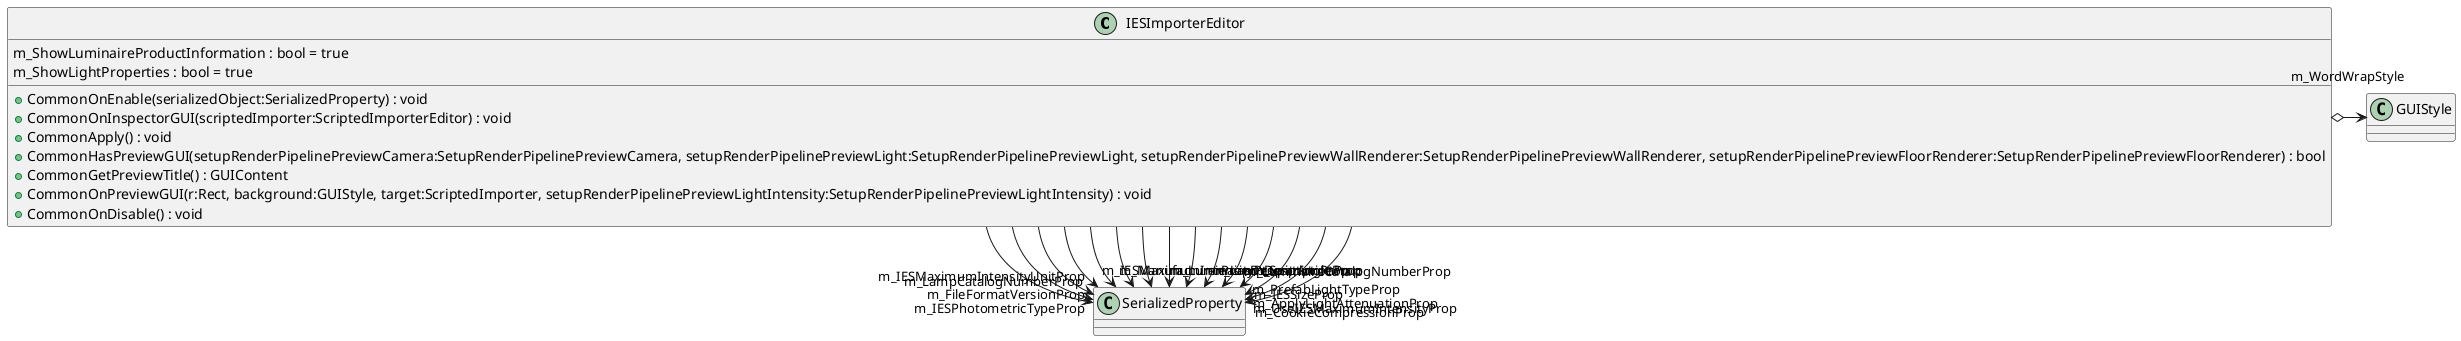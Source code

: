 @startuml
class IESImporterEditor {
    m_ShowLuminaireProductInformation : bool = true
    m_ShowLightProperties : bool = true
    + CommonOnEnable(serializedObject:SerializedProperty) : void
    + CommonOnInspectorGUI(scriptedImporter:ScriptedImporterEditor) : void
    + CommonApply() : void
    + CommonHasPreviewGUI(setupRenderPipelinePreviewCamera:SetupRenderPipelinePreviewCamera, setupRenderPipelinePreviewLight:SetupRenderPipelinePreviewLight, setupRenderPipelinePreviewWallRenderer:SetupRenderPipelinePreviewWallRenderer, setupRenderPipelinePreviewFloorRenderer:SetupRenderPipelinePreviewFloorRenderer) : bool
    + CommonGetPreviewTitle() : GUIContent
    + CommonOnPreviewGUI(r:Rect, background:GUIStyle, target:ScriptedImporter, setupRenderPipelinePreviewLightIntensity:SetupRenderPipelinePreviewLightIntensity) : void
    + CommonOnDisable() : void
}
IESImporterEditor o-> "m_WordWrapStyle" GUIStyle
IESImporterEditor --> "m_FileFormatVersionProp" SerializedProperty
IESImporterEditor --> "m_IESPhotometricTypeProp" SerializedProperty
IESImporterEditor --> "m_IESMaximumIntensityProp" SerializedProperty
IESImporterEditor --> "m_IESMaximumIntensityUnitProp" SerializedProperty
IESImporterEditor --> "m_ManufacturerProp" SerializedProperty
IESImporterEditor --> "m_LuminaireCatalogNumberProp" SerializedProperty
IESImporterEditor --> "m_LuminaireDescriptionProp" SerializedProperty
IESImporterEditor --> "m_LampCatalogNumberProp" SerializedProperty
IESImporterEditor --> "m_LampDescriptionProp" SerializedProperty
IESImporterEditor --> "m_PrefabLightTypeProp" SerializedProperty
IESImporterEditor --> "m_SpotAngleProp" SerializedProperty
IESImporterEditor --> "m_IESSizeProp" SerializedProperty
IESImporterEditor --> "m_ApplyLightAttenuationProp" SerializedProperty
IESImporterEditor --> "m_UseIESMaximumIntensityProp" SerializedProperty
IESImporterEditor --> "m_CookieCompressionProp" SerializedProperty
@enduml

